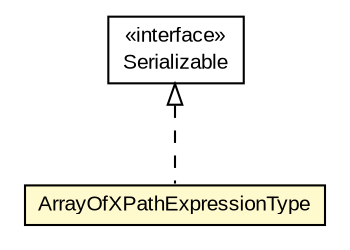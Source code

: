 #!/usr/local/bin/dot
#
# Class diagram 
# Generated by UMLGraph version R5_6-24-gf6e263 (http://www.umlgraph.org/)
#

digraph G {
	edge [fontname="arial",fontsize=10,labelfontname="arial",labelfontsize=10];
	node [fontname="arial",fontsize=10,shape=plaintext];
	nodesep=0.25;
	ranksep=0.5;
	// org.miloss.fgsms.services.interfaces.policyconfiguration.ArrayOfXPathExpressionType
	c159409 [label=<<table title="org.miloss.fgsms.services.interfaces.policyconfiguration.ArrayOfXPathExpressionType" border="0" cellborder="1" cellspacing="0" cellpadding="2" port="p" bgcolor="lemonChiffon" href="./ArrayOfXPathExpressionType.html">
		<tr><td><table border="0" cellspacing="0" cellpadding="1">
<tr><td align="center" balign="center"> ArrayOfXPathExpressionType </td></tr>
		</table></td></tr>
		</table>>, URL="./ArrayOfXPathExpressionType.html", fontname="arial", fontcolor="black", fontsize=10.0];
	//org.miloss.fgsms.services.interfaces.policyconfiguration.ArrayOfXPathExpressionType implements java.io.Serializable
	c159968:p -> c159409:p [dir=back,arrowtail=empty,style=dashed];
	// java.io.Serializable
	c159968 [label=<<table title="java.io.Serializable" border="0" cellborder="1" cellspacing="0" cellpadding="2" port="p" href="http://java.sun.com/j2se/1.4.2/docs/api/java/io/Serializable.html">
		<tr><td><table border="0" cellspacing="0" cellpadding="1">
<tr><td align="center" balign="center"> &#171;interface&#187; </td></tr>
<tr><td align="center" balign="center"> Serializable </td></tr>
		</table></td></tr>
		</table>>, URL="http://java.sun.com/j2se/1.4.2/docs/api/java/io/Serializable.html", fontname="arial", fontcolor="black", fontsize=10.0];
}

